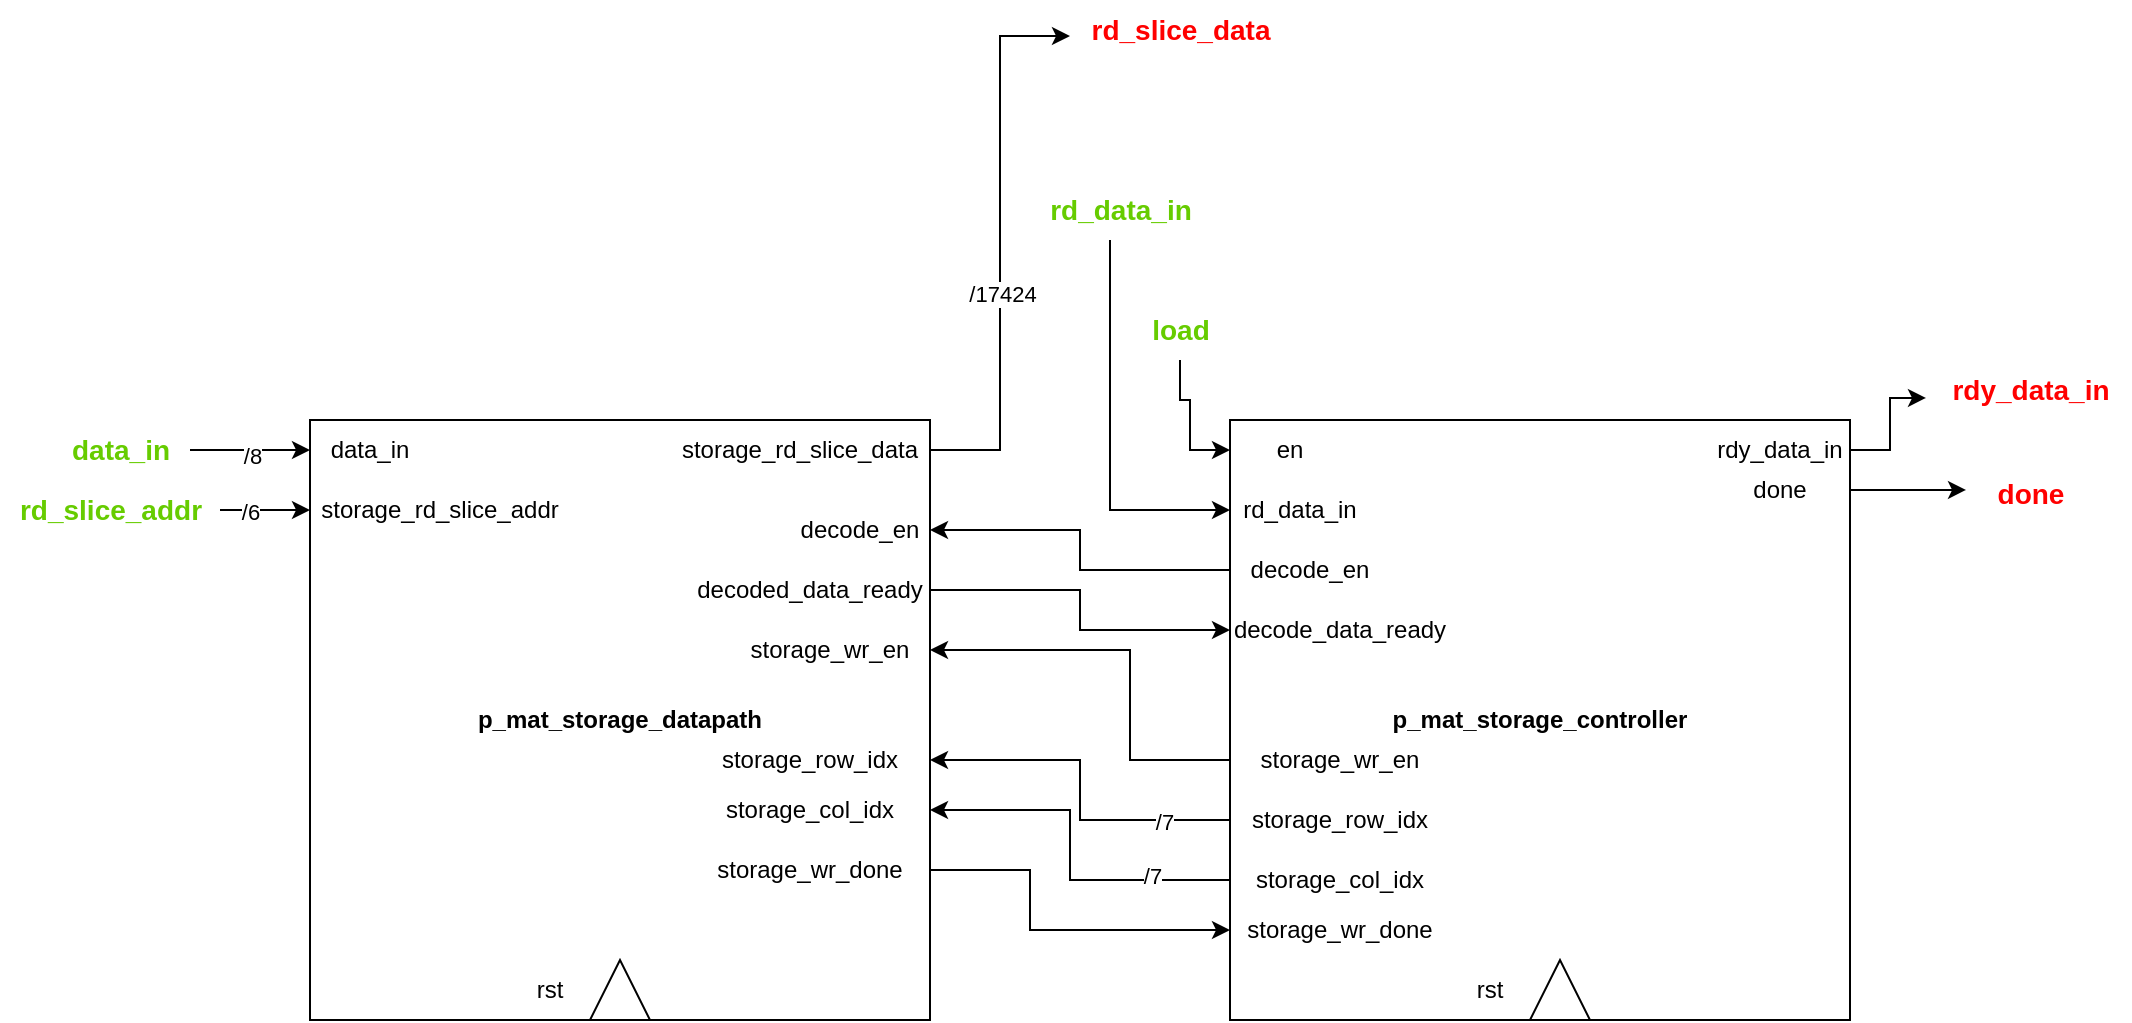 <mxfile version="22.1.2" type="device">
  <diagram name="Page-1" id="TI3Dr2VYLWcYJSsMlEEf">
    <mxGraphModel dx="1948" dy="988" grid="1" gridSize="10" guides="1" tooltips="1" connect="1" arrows="1" fold="1" page="1" pageScale="1" pageWidth="850" pageHeight="1100" math="0" shadow="0">
      <root>
        <mxCell id="0" />
        <mxCell id="1" parent="0" />
        <mxCell id="HrcSeMDK22qykb-ifzZP-1" value="&lt;b&gt;p_mat_storage_datapath&lt;/b&gt;" style="rounded=0;whiteSpace=wrap;html=1;" parent="1" vertex="1">
          <mxGeometry x="150" y="380" width="310" height="300" as="geometry" />
        </mxCell>
        <mxCell id="HrcSeMDK22qykb-ifzZP-2" value="&lt;b&gt;p_mat_storage_controller&lt;/b&gt;" style="rounded=0;whiteSpace=wrap;html=1;" parent="1" vertex="1">
          <mxGeometry x="610" y="380" width="310" height="300" as="geometry" />
        </mxCell>
        <mxCell id="HrcSeMDK22qykb-ifzZP-3" value="" style="triangle;whiteSpace=wrap;html=1;direction=north;" parent="1" vertex="1">
          <mxGeometry x="290" y="650" width="30" height="30" as="geometry" />
        </mxCell>
        <mxCell id="HrcSeMDK22qykb-ifzZP-4" value="rst" style="text;html=1;strokeColor=none;fillColor=none;align=center;verticalAlign=middle;whiteSpace=wrap;rounded=0;" parent="1" vertex="1">
          <mxGeometry x="240" y="650" width="60" height="30" as="geometry" />
        </mxCell>
        <mxCell id="HrcSeMDK22qykb-ifzZP-5" value="" style="triangle;whiteSpace=wrap;html=1;direction=north;" parent="1" vertex="1">
          <mxGeometry x="760" y="650" width="30" height="30" as="geometry" />
        </mxCell>
        <mxCell id="HrcSeMDK22qykb-ifzZP-6" value="rst" style="text;html=1;strokeColor=none;fillColor=none;align=center;verticalAlign=middle;whiteSpace=wrap;rounded=0;" parent="1" vertex="1">
          <mxGeometry x="710" y="650" width="60" height="30" as="geometry" />
        </mxCell>
        <mxCell id="HrcSeMDK22qykb-ifzZP-7" value="data_in" style="text;html=1;strokeColor=none;fillColor=none;align=center;verticalAlign=middle;whiteSpace=wrap;rounded=0;" parent="1" vertex="1">
          <mxGeometry x="150" y="380" width="60" height="30" as="geometry" />
        </mxCell>
        <mxCell id="HrcSeMDK22qykb-ifzZP-8" value="storage_rd_slice_addr" style="text;html=1;strokeColor=none;fillColor=none;align=center;verticalAlign=middle;whiteSpace=wrap;rounded=0;" parent="1" vertex="1">
          <mxGeometry x="150" y="410" width="130" height="30" as="geometry" />
        </mxCell>
        <mxCell id="HrcSeMDK22qykb-ifzZP-9" value="storage_rd_slice_data" style="text;html=1;strokeColor=none;fillColor=none;align=center;verticalAlign=middle;whiteSpace=wrap;rounded=0;" parent="1" vertex="1">
          <mxGeometry x="330" y="380" width="130" height="30" as="geometry" />
        </mxCell>
        <mxCell id="HrcSeMDK22qykb-ifzZP-10" value="decode_en" style="text;html=1;strokeColor=none;fillColor=none;align=center;verticalAlign=middle;whiteSpace=wrap;rounded=0;" parent="1" vertex="1">
          <mxGeometry x="390" y="420" width="70" height="30" as="geometry" />
        </mxCell>
        <mxCell id="HrcSeMDK22qykb-ifzZP-51" style="edgeStyle=orthogonalEdgeStyle;rounded=0;orthogonalLoop=1;jettySize=auto;html=1;entryX=0;entryY=0.5;entryDx=0;entryDy=0;" parent="1" source="HrcSeMDK22qykb-ifzZP-11" target="HrcSeMDK22qykb-ifzZP-21" edge="1">
          <mxGeometry relative="1" as="geometry" />
        </mxCell>
        <mxCell id="HrcSeMDK22qykb-ifzZP-11" value="decoded_data_ready" style="text;html=1;strokeColor=none;fillColor=none;align=center;verticalAlign=middle;whiteSpace=wrap;rounded=0;" parent="1" vertex="1">
          <mxGeometry x="340" y="450" width="120" height="30" as="geometry" />
        </mxCell>
        <mxCell id="HrcSeMDK22qykb-ifzZP-12" value="storage_wr_en" style="text;html=1;strokeColor=none;fillColor=none;align=center;verticalAlign=middle;whiteSpace=wrap;rounded=0;" parent="1" vertex="1">
          <mxGeometry x="360" y="480" width="100" height="30" as="geometry" />
        </mxCell>
        <mxCell id="HrcSeMDK22qykb-ifzZP-13" value="storage_row_idx" style="text;html=1;strokeColor=none;fillColor=none;align=center;verticalAlign=middle;whiteSpace=wrap;rounded=0;" parent="1" vertex="1">
          <mxGeometry x="340" y="535" width="120" height="30" as="geometry" />
        </mxCell>
        <mxCell id="HrcSeMDK22qykb-ifzZP-14" value="storage_col_idx" style="text;html=1;strokeColor=none;fillColor=none;align=center;verticalAlign=middle;whiteSpace=wrap;rounded=0;" parent="1" vertex="1">
          <mxGeometry x="340" y="560" width="120" height="30" as="geometry" />
        </mxCell>
        <mxCell id="HrcSeMDK22qykb-ifzZP-46" style="edgeStyle=orthogonalEdgeStyle;rounded=0;orthogonalLoop=1;jettySize=auto;html=1;entryX=0;entryY=0.5;entryDx=0;entryDy=0;" parent="1" source="HrcSeMDK22qykb-ifzZP-15" target="HrcSeMDK22qykb-ifzZP-27" edge="1">
          <mxGeometry relative="1" as="geometry">
            <Array as="points">
              <mxPoint x="510" y="605" />
              <mxPoint x="510" y="635" />
            </Array>
          </mxGeometry>
        </mxCell>
        <mxCell id="HrcSeMDK22qykb-ifzZP-15" value="storage_wr_done" style="text;html=1;strokeColor=none;fillColor=none;align=center;verticalAlign=middle;whiteSpace=wrap;rounded=0;" parent="1" vertex="1">
          <mxGeometry x="340" y="590" width="120" height="30" as="geometry" />
        </mxCell>
        <mxCell id="HrcSeMDK22qykb-ifzZP-16" value="en" style="text;html=1;strokeColor=none;fillColor=none;align=center;verticalAlign=middle;whiteSpace=wrap;rounded=0;" parent="1" vertex="1">
          <mxGeometry x="610" y="380" width="60" height="30" as="geometry" />
        </mxCell>
        <mxCell id="HrcSeMDK22qykb-ifzZP-17" value="rd_data_in" style="text;html=1;strokeColor=none;fillColor=none;align=center;verticalAlign=middle;whiteSpace=wrap;rounded=0;" parent="1" vertex="1">
          <mxGeometry x="610" y="410" width="70" height="30" as="geometry" />
        </mxCell>
        <mxCell id="HrcSeMDK22qykb-ifzZP-18" value="rdy_data_in" style="text;html=1;strokeColor=none;fillColor=none;align=center;verticalAlign=middle;whiteSpace=wrap;rounded=0;" parent="1" vertex="1">
          <mxGeometry x="850" y="380" width="70" height="30" as="geometry" />
        </mxCell>
        <mxCell id="HrcSeMDK22qykb-ifzZP-19" value="done" style="text;html=1;strokeColor=none;fillColor=none;align=center;verticalAlign=middle;whiteSpace=wrap;rounded=0;" parent="1" vertex="1">
          <mxGeometry x="850" y="400" width="70" height="30" as="geometry" />
        </mxCell>
        <mxCell id="HrcSeMDK22qykb-ifzZP-21" value="decode_data_ready" style="text;html=1;strokeColor=none;fillColor=none;align=center;verticalAlign=middle;whiteSpace=wrap;rounded=0;" parent="1" vertex="1">
          <mxGeometry x="610" y="470" width="110" height="30" as="geometry" />
        </mxCell>
        <mxCell id="HrcSeMDK22qykb-ifzZP-50" style="edgeStyle=orthogonalEdgeStyle;rounded=0;orthogonalLoop=1;jettySize=auto;html=1;entryX=1;entryY=0.5;entryDx=0;entryDy=0;" parent="1" source="HrcSeMDK22qykb-ifzZP-23" target="HrcSeMDK22qykb-ifzZP-10" edge="1">
          <mxGeometry relative="1" as="geometry" />
        </mxCell>
        <mxCell id="HrcSeMDK22qykb-ifzZP-23" value="decode_en" style="text;html=1;strokeColor=none;fillColor=none;align=center;verticalAlign=middle;whiteSpace=wrap;rounded=0;" parent="1" vertex="1">
          <mxGeometry x="610" y="440" width="80" height="30" as="geometry" />
        </mxCell>
        <mxCell id="HrcSeMDK22qykb-ifzZP-53" style="edgeStyle=orthogonalEdgeStyle;rounded=0;orthogonalLoop=1;jettySize=auto;html=1;entryX=1;entryY=0.5;entryDx=0;entryDy=0;" parent="1" source="HrcSeMDK22qykb-ifzZP-24" target="HrcSeMDK22qykb-ifzZP-12" edge="1">
          <mxGeometry relative="1" as="geometry">
            <Array as="points">
              <mxPoint x="560" y="550" />
              <mxPoint x="560" y="495" />
            </Array>
          </mxGeometry>
        </mxCell>
        <mxCell id="HrcSeMDK22qykb-ifzZP-24" value="storage_wr_en" style="text;html=1;strokeColor=none;fillColor=none;align=center;verticalAlign=middle;whiteSpace=wrap;rounded=0;" parent="1" vertex="1">
          <mxGeometry x="610" y="535" width="110" height="30" as="geometry" />
        </mxCell>
        <mxCell id="HrcSeMDK22qykb-ifzZP-43" style="edgeStyle=orthogonalEdgeStyle;rounded=0;orthogonalLoop=1;jettySize=auto;html=1;entryX=1;entryY=0.5;entryDx=0;entryDy=0;" parent="1" source="HrcSeMDK22qykb-ifzZP-25" target="HrcSeMDK22qykb-ifzZP-13" edge="1">
          <mxGeometry relative="1" as="geometry" />
        </mxCell>
        <mxCell id="HrcSeMDK22qykb-ifzZP-47" value="/7" style="edgeLabel;html=1;align=center;verticalAlign=middle;resizable=0;points=[];" parent="HrcSeMDK22qykb-ifzZP-43" vertex="1" connectable="0">
          <mxGeometry x="-0.633" y="1" relative="1" as="geometry">
            <mxPoint as="offset" />
          </mxGeometry>
        </mxCell>
        <mxCell id="HrcSeMDK22qykb-ifzZP-25" value="storage_row_idx" style="text;html=1;strokeColor=none;fillColor=none;align=center;verticalAlign=middle;whiteSpace=wrap;rounded=0;" parent="1" vertex="1">
          <mxGeometry x="610" y="565" width="110" height="30" as="geometry" />
        </mxCell>
        <mxCell id="HrcSeMDK22qykb-ifzZP-44" style="edgeStyle=orthogonalEdgeStyle;rounded=0;orthogonalLoop=1;jettySize=auto;html=1;entryX=1;entryY=0.5;entryDx=0;entryDy=0;" parent="1" source="HrcSeMDK22qykb-ifzZP-26" target="HrcSeMDK22qykb-ifzZP-14" edge="1">
          <mxGeometry relative="1" as="geometry">
            <Array as="points">
              <mxPoint x="530" y="610" />
              <mxPoint x="530" y="575" />
            </Array>
          </mxGeometry>
        </mxCell>
        <mxCell id="HrcSeMDK22qykb-ifzZP-48" value="/7" style="edgeLabel;html=1;align=center;verticalAlign=middle;resizable=0;points=[];" parent="HrcSeMDK22qykb-ifzZP-44" vertex="1" connectable="0">
          <mxGeometry x="-0.578" y="-2" relative="1" as="geometry">
            <mxPoint as="offset" />
          </mxGeometry>
        </mxCell>
        <mxCell id="HrcSeMDK22qykb-ifzZP-26" value="storage_col_idx" style="text;html=1;strokeColor=none;fillColor=none;align=center;verticalAlign=middle;whiteSpace=wrap;rounded=0;" parent="1" vertex="1">
          <mxGeometry x="610" y="595" width="110" height="30" as="geometry" />
        </mxCell>
        <mxCell id="HrcSeMDK22qykb-ifzZP-27" value="storage_wr_done" style="text;html=1;strokeColor=none;fillColor=none;align=center;verticalAlign=middle;whiteSpace=wrap;rounded=0;" parent="1" vertex="1">
          <mxGeometry x="610" y="620" width="110" height="30" as="geometry" />
        </mxCell>
        <mxCell id="HrcSeMDK22qykb-ifzZP-54" style="edgeStyle=orthogonalEdgeStyle;rounded=0;orthogonalLoop=1;jettySize=auto;html=1;entryX=0;entryY=0.5;entryDx=0;entryDy=0;" parent="1" source="HrcSeMDK22qykb-ifzZP-28" target="HrcSeMDK22qykb-ifzZP-16" edge="1">
          <mxGeometry relative="1" as="geometry">
            <Array as="points">
              <mxPoint x="585" y="370" />
              <mxPoint x="590" y="370" />
              <mxPoint x="590" y="395" />
            </Array>
          </mxGeometry>
        </mxCell>
        <mxCell id="HrcSeMDK22qykb-ifzZP-28" value="&lt;b&gt;&lt;font color=&quot;#66cc00&quot; style=&quot;font-size: 14px;&quot;&gt;load&lt;/font&gt;&lt;/b&gt;" style="text;html=1;align=center;verticalAlign=middle;resizable=0;points=[];autosize=1;strokeColor=none;fillColor=none;" parent="1" vertex="1">
          <mxGeometry x="560" y="320" width="50" height="30" as="geometry" />
        </mxCell>
        <mxCell id="HrcSeMDK22qykb-ifzZP-29" value="&lt;b&gt;&lt;font color=&quot;#ff0000&quot; style=&quot;font-size: 14px;&quot;&gt;done&lt;/font&gt;&lt;/b&gt;" style="text;html=1;align=center;verticalAlign=middle;resizable=0;points=[];autosize=1;strokeColor=none;fillColor=none;" parent="1" vertex="1">
          <mxGeometry x="980" y="402" width="60" height="30" as="geometry" />
        </mxCell>
        <mxCell id="HrcSeMDK22qykb-ifzZP-38" style="edgeStyle=orthogonalEdgeStyle;rounded=0;orthogonalLoop=1;jettySize=auto;html=1;entryX=0;entryY=0.5;entryDx=0;entryDy=0;" parent="1" source="HrcSeMDK22qykb-ifzZP-30" target="HrcSeMDK22qykb-ifzZP-7" edge="1">
          <mxGeometry relative="1" as="geometry" />
        </mxCell>
        <mxCell id="HrcSeMDK22qykb-ifzZP-39" value="/8" style="edgeLabel;html=1;align=center;verticalAlign=middle;resizable=0;points=[];" parent="HrcSeMDK22qykb-ifzZP-38" vertex="1" connectable="0">
          <mxGeometry x="0.033" y="-3" relative="1" as="geometry">
            <mxPoint as="offset" />
          </mxGeometry>
        </mxCell>
        <mxCell id="HrcSeMDK22qykb-ifzZP-30" value="&lt;b&gt;&lt;font color=&quot;#66cc00&quot; style=&quot;font-size: 14px;&quot;&gt;data_in&lt;/font&gt;&lt;/b&gt;" style="text;html=1;align=center;verticalAlign=middle;resizable=0;points=[];autosize=1;strokeColor=none;fillColor=none;" parent="1" vertex="1">
          <mxGeometry x="20" y="380" width="70" height="30" as="geometry" />
        </mxCell>
        <mxCell id="HrcSeMDK22qykb-ifzZP-55" style="edgeStyle=orthogonalEdgeStyle;rounded=0;orthogonalLoop=1;jettySize=auto;html=1;entryX=0;entryY=0.5;entryDx=0;entryDy=0;" parent="1" source="HrcSeMDK22qykb-ifzZP-31" target="HrcSeMDK22qykb-ifzZP-17" edge="1">
          <mxGeometry relative="1" as="geometry">
            <Array as="points">
              <mxPoint x="550" y="425" />
            </Array>
          </mxGeometry>
        </mxCell>
        <mxCell id="HrcSeMDK22qykb-ifzZP-31" value="&lt;b&gt;&lt;font color=&quot;#66cc00&quot; style=&quot;font-size: 14px;&quot;&gt;rd_data_in&lt;/font&gt;&lt;/b&gt;" style="text;html=1;align=center;verticalAlign=middle;resizable=0;points=[];autosize=1;strokeColor=none;fillColor=none;" parent="1" vertex="1">
          <mxGeometry x="510" y="260" width="90" height="30" as="geometry" />
        </mxCell>
        <mxCell id="HrcSeMDK22qykb-ifzZP-32" value="&lt;font color=&quot;#ff0000&quot;&gt;&lt;span style=&quot;font-size: 14px;&quot;&gt;&lt;b&gt;rdy_data_in&lt;/b&gt;&lt;/span&gt;&lt;/font&gt;" style="text;html=1;align=center;verticalAlign=middle;resizable=0;points=[];autosize=1;strokeColor=none;fillColor=none;" parent="1" vertex="1">
          <mxGeometry x="960" y="350" width="100" height="30" as="geometry" />
        </mxCell>
        <mxCell id="HrcSeMDK22qykb-ifzZP-40" style="edgeStyle=orthogonalEdgeStyle;rounded=0;orthogonalLoop=1;jettySize=auto;html=1;entryX=0;entryY=0.5;entryDx=0;entryDy=0;" parent="1" source="HrcSeMDK22qykb-ifzZP-33" target="HrcSeMDK22qykb-ifzZP-8" edge="1">
          <mxGeometry relative="1" as="geometry" />
        </mxCell>
        <mxCell id="HrcSeMDK22qykb-ifzZP-41" value="/6" style="edgeLabel;html=1;align=center;verticalAlign=middle;resizable=0;points=[];" parent="HrcSeMDK22qykb-ifzZP-40" vertex="1" connectable="0">
          <mxGeometry x="-0.422" y="2" relative="1" as="geometry">
            <mxPoint x="2" y="3" as="offset" />
          </mxGeometry>
        </mxCell>
        <mxCell id="HrcSeMDK22qykb-ifzZP-33" value="&lt;b&gt;&lt;font color=&quot;#66cc00&quot; style=&quot;font-size: 14px;&quot;&gt;rd_slice_addr&lt;/font&gt;&lt;/b&gt;" style="text;html=1;align=center;verticalAlign=middle;resizable=0;points=[];autosize=1;strokeColor=none;fillColor=none;" parent="1" vertex="1">
          <mxGeometry x="-5" y="410" width="110" height="30" as="geometry" />
        </mxCell>
        <mxCell id="HrcSeMDK22qykb-ifzZP-34" value="&lt;b&gt;&lt;font color=&quot;#ff0000&quot; style=&quot;font-size: 14px;&quot;&gt;rd_slice_data&lt;/font&gt;&lt;/b&gt;" style="text;html=1;align=center;verticalAlign=middle;resizable=0;points=[];autosize=1;strokeColor=none;fillColor=none;" parent="1" vertex="1">
          <mxGeometry x="530" y="170" width="110" height="30" as="geometry" />
        </mxCell>
        <mxCell id="HrcSeMDK22qykb-ifzZP-35" style="edgeStyle=orthogonalEdgeStyle;rounded=0;orthogonalLoop=1;jettySize=auto;html=1;entryX=0;entryY=0.6;entryDx=0;entryDy=0;entryPerimeter=0;" parent="1" source="HrcSeMDK22qykb-ifzZP-9" target="HrcSeMDK22qykb-ifzZP-34" edge="1">
          <mxGeometry relative="1" as="geometry" />
        </mxCell>
        <mxCell id="HrcSeMDK22qykb-ifzZP-37" value="/17424" style="edgeLabel;html=1;align=center;verticalAlign=middle;resizable=0;points=[];" parent="HrcSeMDK22qykb-ifzZP-35" vertex="1" connectable="0">
          <mxGeometry x="-0.183" y="-1" relative="1" as="geometry">
            <mxPoint as="offset" />
          </mxGeometry>
        </mxCell>
        <mxCell id="HrcSeMDK22qykb-ifzZP-56" style="edgeStyle=orthogonalEdgeStyle;rounded=0;orthogonalLoop=1;jettySize=auto;html=1;entryX=-0.033;entryY=0.433;entryDx=0;entryDy=0;entryPerimeter=0;" parent="1" source="HrcSeMDK22qykb-ifzZP-19" target="HrcSeMDK22qykb-ifzZP-29" edge="1">
          <mxGeometry relative="1" as="geometry" />
        </mxCell>
        <mxCell id="HrcSeMDK22qykb-ifzZP-57" style="edgeStyle=orthogonalEdgeStyle;rounded=0;orthogonalLoop=1;jettySize=auto;html=1;entryX=-0.02;entryY=0.633;entryDx=0;entryDy=0;entryPerimeter=0;" parent="1" source="HrcSeMDK22qykb-ifzZP-18" target="HrcSeMDK22qykb-ifzZP-32" edge="1">
          <mxGeometry relative="1" as="geometry" />
        </mxCell>
      </root>
    </mxGraphModel>
  </diagram>
</mxfile>
